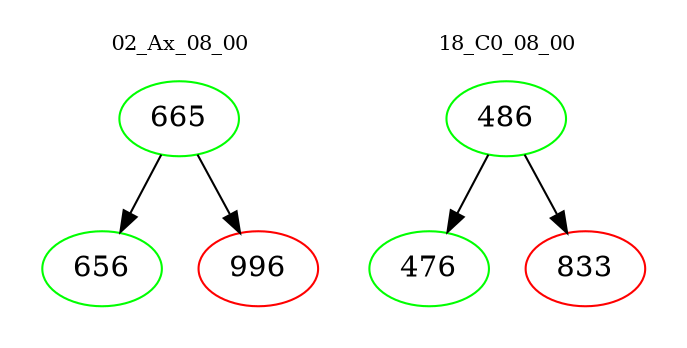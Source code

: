 digraph{
subgraph cluster_0 {
color = white
label = "02_Ax_08_00";
fontsize=10;
T0_665 [label="665", color="green"]
T0_665 -> T0_656 [color="black"]
T0_656 [label="656", color="green"]
T0_665 -> T0_996 [color="black"]
T0_996 [label="996", color="red"]
}
subgraph cluster_1 {
color = white
label = "18_C0_08_00";
fontsize=10;
T1_486 [label="486", color="green"]
T1_486 -> T1_476 [color="black"]
T1_476 [label="476", color="green"]
T1_486 -> T1_833 [color="black"]
T1_833 [label="833", color="red"]
}
}
